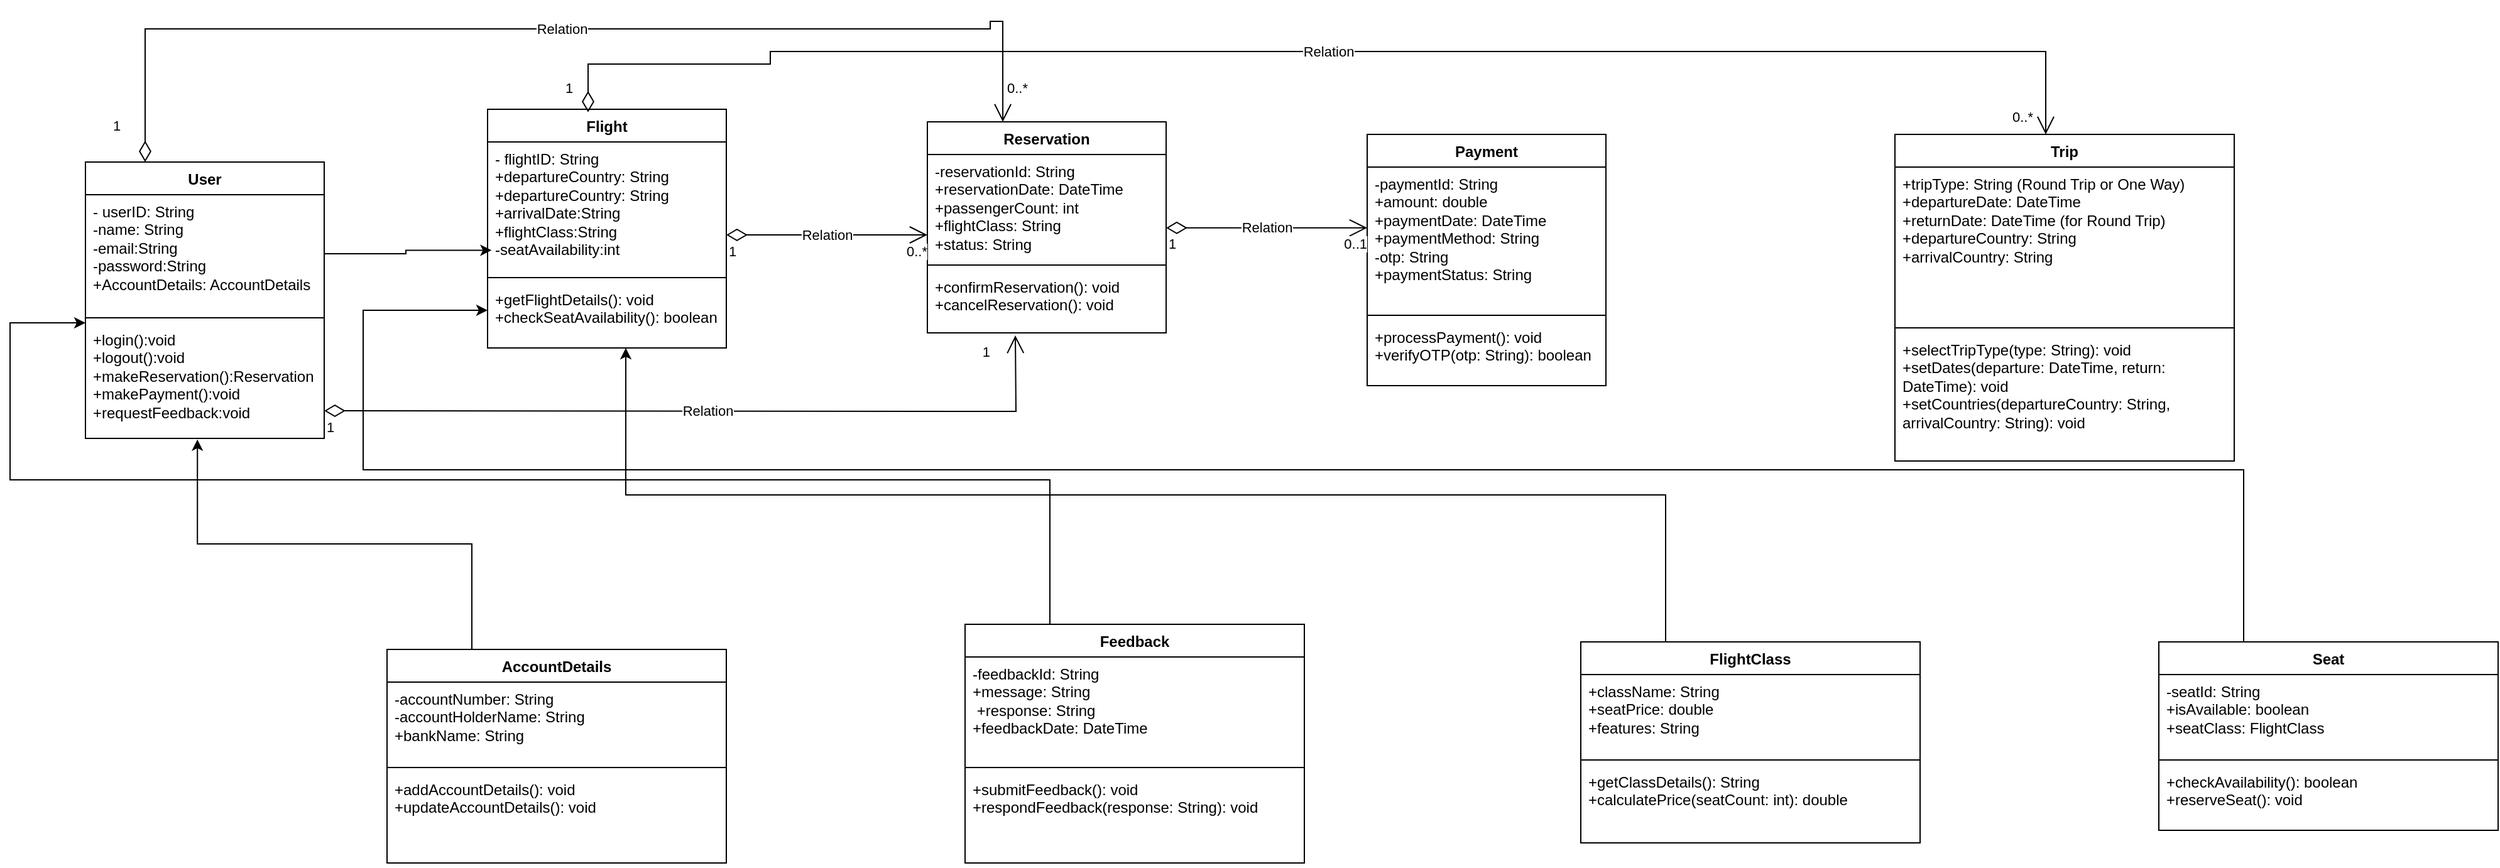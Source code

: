<mxfile version="24.8.1">
  <diagram name="Page-1" id="bI9QpSKkZi_DiktnBs_3">
    <mxGraphModel dx="1764" dy="1029" grid="1" gridSize="10" guides="1" tooltips="1" connect="1" arrows="1" fold="1" page="1" pageScale="1" pageWidth="827" pageHeight="1169" math="0" shadow="0">
      <root>
        <mxCell id="0" />
        <mxCell id="1" parent="0" />
        <mxCell id="_gcxAdwOqY6q5mrxqKlH-1" value="User" style="swimlane;fontStyle=1;align=center;verticalAlign=top;childLayout=stackLayout;horizontal=1;startSize=26;horizontalStack=0;resizeParent=1;resizeParentMax=0;resizeLast=0;collapsible=1;marginBottom=0;whiteSpace=wrap;html=1;" vertex="1" parent="1">
          <mxGeometry x="70" y="202" width="190" height="220" as="geometry" />
        </mxCell>
        <mxCell id="_gcxAdwOqY6q5mrxqKlH-2" value="- userID: String&lt;div&gt;-name: String&lt;/div&gt;&lt;div&gt;-email:String&lt;/div&gt;&lt;div&gt;-password:String&lt;/div&gt;&lt;div&gt;+AccountDetails: AccountDetails&lt;br&gt;&lt;div&gt;&lt;br&gt;&lt;/div&gt;&lt;/div&gt;" style="text;strokeColor=none;fillColor=none;align=left;verticalAlign=top;spacingLeft=4;spacingRight=4;overflow=hidden;rotatable=0;points=[[0,0.5],[1,0.5]];portConstraint=eastwest;whiteSpace=wrap;html=1;" vertex="1" parent="_gcxAdwOqY6q5mrxqKlH-1">
          <mxGeometry y="26" width="190" height="94" as="geometry" />
        </mxCell>
        <mxCell id="_gcxAdwOqY6q5mrxqKlH-3" value="" style="line;strokeWidth=1;fillColor=none;align=left;verticalAlign=middle;spacingTop=-1;spacingLeft=3;spacingRight=3;rotatable=0;labelPosition=right;points=[];portConstraint=eastwest;strokeColor=inherit;" vertex="1" parent="_gcxAdwOqY6q5mrxqKlH-1">
          <mxGeometry y="120" width="190" height="8" as="geometry" />
        </mxCell>
        <mxCell id="_gcxAdwOqY6q5mrxqKlH-4" value="+login():void&lt;div&gt;+logout():void&lt;/div&gt;&lt;div&gt;+makeReservation():Reservation&lt;/div&gt;&lt;div&gt;+makePayment():void&lt;/div&gt;&lt;div&gt;+requestFeedback:void&lt;/div&gt;" style="text;strokeColor=none;fillColor=none;align=left;verticalAlign=top;spacingLeft=4;spacingRight=4;overflow=hidden;rotatable=0;points=[[0,0.5],[1,0.5]];portConstraint=eastwest;whiteSpace=wrap;html=1;" vertex="1" parent="_gcxAdwOqY6q5mrxqKlH-1">
          <mxGeometry y="128" width="190" height="92" as="geometry" />
        </mxCell>
        <mxCell id="_gcxAdwOqY6q5mrxqKlH-5" value="Flight" style="swimlane;fontStyle=1;align=center;verticalAlign=top;childLayout=stackLayout;horizontal=1;startSize=26;horizontalStack=0;resizeParent=1;resizeParentMax=0;resizeLast=0;collapsible=1;marginBottom=0;whiteSpace=wrap;html=1;" vertex="1" parent="1">
          <mxGeometry x="390" y="160" width="190" height="190" as="geometry" />
        </mxCell>
        <mxCell id="_gcxAdwOqY6q5mrxqKlH-6" value="- flightID: String&lt;div&gt;+departureCountry: String&lt;/div&gt;&lt;div&gt;&lt;div&gt;+departureCountry: String&lt;/div&gt;&lt;/div&gt;&lt;div&gt;+arrivalDate:String&lt;/div&gt;&lt;div&gt;&lt;span style=&quot;background-color: initial;&quot;&gt;+flightClass:String&lt;/span&gt;&lt;/div&gt;&lt;div&gt;-seatAvailability:int&lt;/div&gt;" style="text;strokeColor=none;fillColor=none;align=left;verticalAlign=top;spacingLeft=4;spacingRight=4;overflow=hidden;rotatable=0;points=[[0,0.5],[1,0.5]];portConstraint=eastwest;whiteSpace=wrap;html=1;" vertex="1" parent="_gcxAdwOqY6q5mrxqKlH-5">
          <mxGeometry y="26" width="190" height="104" as="geometry" />
        </mxCell>
        <mxCell id="_gcxAdwOqY6q5mrxqKlH-7" value="" style="line;strokeWidth=1;fillColor=none;align=left;verticalAlign=middle;spacingTop=-1;spacingLeft=3;spacingRight=3;rotatable=0;labelPosition=right;points=[];portConstraint=eastwest;strokeColor=inherit;" vertex="1" parent="_gcxAdwOqY6q5mrxqKlH-5">
          <mxGeometry y="130" width="190" height="8" as="geometry" />
        </mxCell>
        <mxCell id="_gcxAdwOqY6q5mrxqKlH-8" value="+getFlightDetails(): void&lt;br/&gt;+checkSeatAvailability(): boolean" style="text;strokeColor=none;fillColor=none;align=left;verticalAlign=top;spacingLeft=4;spacingRight=4;overflow=hidden;rotatable=0;points=[[0,0.5],[1,0.5]];portConstraint=eastwest;whiteSpace=wrap;html=1;" vertex="1" parent="_gcxAdwOqY6q5mrxqKlH-5">
          <mxGeometry y="138" width="190" height="52" as="geometry" />
        </mxCell>
        <mxCell id="_gcxAdwOqY6q5mrxqKlH-9" value="Reservation" style="swimlane;fontStyle=1;align=center;verticalAlign=top;childLayout=stackLayout;horizontal=1;startSize=26;horizontalStack=0;resizeParent=1;resizeParentMax=0;resizeLast=0;collapsible=1;marginBottom=0;whiteSpace=wrap;html=1;" vertex="1" parent="1">
          <mxGeometry x="740" y="170" width="190" height="168" as="geometry" />
        </mxCell>
        <mxCell id="_gcxAdwOqY6q5mrxqKlH-10" value="-reservationId: String&lt;br/&gt;+reservationDate: DateTime&lt;br/&gt;+passengerCount: int&lt;br/&gt;+flightClass: String&lt;div&gt;+status: String&lt;br&gt;&lt;/div&gt;" style="text;strokeColor=none;fillColor=none;align=left;verticalAlign=top;spacingLeft=4;spacingRight=4;overflow=hidden;rotatable=0;points=[[0,0.5],[1,0.5]];portConstraint=eastwest;whiteSpace=wrap;html=1;" vertex="1" parent="_gcxAdwOqY6q5mrxqKlH-9">
          <mxGeometry y="26" width="190" height="84" as="geometry" />
        </mxCell>
        <mxCell id="_gcxAdwOqY6q5mrxqKlH-11" value="" style="line;strokeWidth=1;fillColor=none;align=left;verticalAlign=middle;spacingTop=-1;spacingLeft=3;spacingRight=3;rotatable=0;labelPosition=right;points=[];portConstraint=eastwest;strokeColor=inherit;" vertex="1" parent="_gcxAdwOqY6q5mrxqKlH-9">
          <mxGeometry y="110" width="190" height="8" as="geometry" />
        </mxCell>
        <mxCell id="_gcxAdwOqY6q5mrxqKlH-12" value="+confirmReservation(): void&lt;br/&gt;+cancelReservation(): void" style="text;strokeColor=none;fillColor=none;align=left;verticalAlign=top;spacingLeft=4;spacingRight=4;overflow=hidden;rotatable=0;points=[[0,0.5],[1,0.5]];portConstraint=eastwest;whiteSpace=wrap;html=1;" vertex="1" parent="_gcxAdwOqY6q5mrxqKlH-9">
          <mxGeometry y="118" width="190" height="50" as="geometry" />
        </mxCell>
        <mxCell id="_gcxAdwOqY6q5mrxqKlH-13" value="Payment" style="swimlane;fontStyle=1;align=center;verticalAlign=top;childLayout=stackLayout;horizontal=1;startSize=26;horizontalStack=0;resizeParent=1;resizeParentMax=0;resizeLast=0;collapsible=1;marginBottom=0;whiteSpace=wrap;html=1;" vertex="1" parent="1">
          <mxGeometry x="1090" y="180" width="190" height="200" as="geometry" />
        </mxCell>
        <mxCell id="_gcxAdwOqY6q5mrxqKlH-14" value="&lt;div&gt;-paymentId: String&lt;br/&gt;+amount: double&lt;br/&gt;+paymentDate: DateTime&lt;br/&gt;+paymentMethod: String&lt;br/&gt;-otp: String&lt;br/&gt;+paymentStatus: String&lt;br&gt;&lt;/div&gt;" style="text;strokeColor=none;fillColor=none;align=left;verticalAlign=top;spacingLeft=4;spacingRight=4;overflow=hidden;rotatable=0;points=[[0,0.5],[1,0.5]];portConstraint=eastwest;whiteSpace=wrap;html=1;" vertex="1" parent="_gcxAdwOqY6q5mrxqKlH-13">
          <mxGeometry y="26" width="190" height="114" as="geometry" />
        </mxCell>
        <mxCell id="_gcxAdwOqY6q5mrxqKlH-15" value="" style="line;strokeWidth=1;fillColor=none;align=left;verticalAlign=middle;spacingTop=-1;spacingLeft=3;spacingRight=3;rotatable=0;labelPosition=right;points=[];portConstraint=eastwest;strokeColor=inherit;" vertex="1" parent="_gcxAdwOqY6q5mrxqKlH-13">
          <mxGeometry y="140" width="190" height="8" as="geometry" />
        </mxCell>
        <mxCell id="_gcxAdwOqY6q5mrxqKlH-16" value="+processPayment(): void&lt;br/&gt;+verifyOTP(otp: String): boolean" style="text;strokeColor=none;fillColor=none;align=left;verticalAlign=top;spacingLeft=4;spacingRight=4;overflow=hidden;rotatable=0;points=[[0,0.5],[1,0.5]];portConstraint=eastwest;whiteSpace=wrap;html=1;" vertex="1" parent="_gcxAdwOqY6q5mrxqKlH-13">
          <mxGeometry y="148" width="190" height="52" as="geometry" />
        </mxCell>
        <mxCell id="_gcxAdwOqY6q5mrxqKlH-32" value="Trip" style="swimlane;fontStyle=1;align=center;verticalAlign=top;childLayout=stackLayout;horizontal=1;startSize=26;horizontalStack=0;resizeParent=1;resizeParentMax=0;resizeLast=0;collapsible=1;marginBottom=0;whiteSpace=wrap;html=1;" vertex="1" parent="1">
          <mxGeometry x="1510" y="180" width="270" height="260" as="geometry" />
        </mxCell>
        <mxCell id="_gcxAdwOqY6q5mrxqKlH-33" value="&lt;div&gt;+tripType: String (Round Trip or One Way)&lt;br/&gt;+departureDate: DateTime&lt;br/&gt;+returnDate: DateTime (for Round Trip)&lt;br/&gt;+departureCountry: String&lt;br/&gt;+arrivalCountry: String&lt;br&gt;&lt;/div&gt;" style="text;strokeColor=none;fillColor=none;align=left;verticalAlign=top;spacingLeft=4;spacingRight=4;overflow=hidden;rotatable=0;points=[[0,0.5],[1,0.5]];portConstraint=eastwest;whiteSpace=wrap;html=1;" vertex="1" parent="_gcxAdwOqY6q5mrxqKlH-32">
          <mxGeometry y="26" width="270" height="124" as="geometry" />
        </mxCell>
        <mxCell id="_gcxAdwOqY6q5mrxqKlH-34" value="" style="line;strokeWidth=1;fillColor=none;align=left;verticalAlign=middle;spacingTop=-1;spacingLeft=3;spacingRight=3;rotatable=0;labelPosition=right;points=[];portConstraint=eastwest;strokeColor=inherit;" vertex="1" parent="_gcxAdwOqY6q5mrxqKlH-32">
          <mxGeometry y="150" width="270" height="8" as="geometry" />
        </mxCell>
        <mxCell id="_gcxAdwOqY6q5mrxqKlH-35" value="+selectTripType(type: String): void&lt;br/&gt;+setDates(departure: DateTime, return: DateTime): void&lt;br/&gt;+setCountries(departureCountry: String, arrivalCountry: String): void" style="text;strokeColor=none;fillColor=none;align=left;verticalAlign=top;spacingLeft=4;spacingRight=4;overflow=hidden;rotatable=0;points=[[0,0.5],[1,0.5]];portConstraint=eastwest;whiteSpace=wrap;html=1;" vertex="1" parent="_gcxAdwOqY6q5mrxqKlH-32">
          <mxGeometry y="158" width="270" height="102" as="geometry" />
        </mxCell>
        <mxCell id="_gcxAdwOqY6q5mrxqKlH-36" value="AccountDetails" style="swimlane;fontStyle=1;align=center;verticalAlign=top;childLayout=stackLayout;horizontal=1;startSize=26;horizontalStack=0;resizeParent=1;resizeParentMax=0;resizeLast=0;collapsible=1;marginBottom=0;whiteSpace=wrap;html=1;" vertex="1" parent="1">
          <mxGeometry x="310" y="590" width="270" height="170" as="geometry" />
        </mxCell>
        <mxCell id="_gcxAdwOqY6q5mrxqKlH-37" value="&lt;div&gt;-accountNumber: String&amp;nbsp;&lt;/div&gt;&lt;div&gt;-accountHolderName: String&amp;nbsp;&lt;/div&gt;&lt;div&gt;+bankName: String&lt;br&gt;&lt;/div&gt;" style="text;strokeColor=none;fillColor=none;align=left;verticalAlign=top;spacingLeft=4;spacingRight=4;overflow=hidden;rotatable=0;points=[[0,0.5],[1,0.5]];portConstraint=eastwest;whiteSpace=wrap;html=1;" vertex="1" parent="_gcxAdwOqY6q5mrxqKlH-36">
          <mxGeometry y="26" width="270" height="64" as="geometry" />
        </mxCell>
        <mxCell id="_gcxAdwOqY6q5mrxqKlH-38" value="" style="line;strokeWidth=1;fillColor=none;align=left;verticalAlign=middle;spacingTop=-1;spacingLeft=3;spacingRight=3;rotatable=0;labelPosition=right;points=[];portConstraint=eastwest;strokeColor=inherit;" vertex="1" parent="_gcxAdwOqY6q5mrxqKlH-36">
          <mxGeometry y="90" width="270" height="8" as="geometry" />
        </mxCell>
        <mxCell id="_gcxAdwOqY6q5mrxqKlH-39" value="+addAccountDetails(): void&lt;br/&gt;+updateAccountDetails(): void" style="text;strokeColor=none;fillColor=none;align=left;verticalAlign=top;spacingLeft=4;spacingRight=4;overflow=hidden;rotatable=0;points=[[0,0.5],[1,0.5]];portConstraint=eastwest;whiteSpace=wrap;html=1;" vertex="1" parent="_gcxAdwOqY6q5mrxqKlH-36">
          <mxGeometry y="98" width="270" height="72" as="geometry" />
        </mxCell>
        <mxCell id="_gcxAdwOqY6q5mrxqKlH-89" style="edgeStyle=orthogonalEdgeStyle;rounded=0;orthogonalLoop=1;jettySize=auto;html=1;exitX=0.25;exitY=0;exitDx=0;exitDy=0;entryX=0;entryY=0;entryDx=0;entryDy=0;entryPerimeter=0;" edge="1" parent="1" source="_gcxAdwOqY6q5mrxqKlH-40" target="_gcxAdwOqY6q5mrxqKlH-4">
          <mxGeometry relative="1" as="geometry">
            <mxPoint x="10" y="340" as="targetPoint" />
            <Array as="points">
              <mxPoint x="838" y="455" />
              <mxPoint x="10" y="455" />
              <mxPoint x="10" y="330" />
            </Array>
          </mxGeometry>
        </mxCell>
        <mxCell id="_gcxAdwOqY6q5mrxqKlH-40" value="Feedback" style="swimlane;fontStyle=1;align=center;verticalAlign=top;childLayout=stackLayout;horizontal=1;startSize=26;horizontalStack=0;resizeParent=1;resizeParentMax=0;resizeLast=0;collapsible=1;marginBottom=0;whiteSpace=wrap;html=1;" vertex="1" parent="1">
          <mxGeometry x="770" y="570" width="270" height="190" as="geometry" />
        </mxCell>
        <mxCell id="_gcxAdwOqY6q5mrxqKlH-41" value="&lt;div&gt;-feedbackId: String&amp;nbsp;&lt;/div&gt;&lt;div&gt;+message: String&lt;/div&gt;&lt;div&gt;&amp;nbsp;+response: String&amp;nbsp;&lt;/div&gt;&lt;div&gt;+feedbackDate: DateTime&lt;br&gt;&lt;/div&gt;" style="text;strokeColor=none;fillColor=none;align=left;verticalAlign=top;spacingLeft=4;spacingRight=4;overflow=hidden;rotatable=0;points=[[0,0.5],[1,0.5]];portConstraint=eastwest;whiteSpace=wrap;html=1;" vertex="1" parent="_gcxAdwOqY6q5mrxqKlH-40">
          <mxGeometry y="26" width="270" height="84" as="geometry" />
        </mxCell>
        <mxCell id="_gcxAdwOqY6q5mrxqKlH-42" value="" style="line;strokeWidth=1;fillColor=none;align=left;verticalAlign=middle;spacingTop=-1;spacingLeft=3;spacingRight=3;rotatable=0;labelPosition=right;points=[];portConstraint=eastwest;strokeColor=inherit;" vertex="1" parent="_gcxAdwOqY6q5mrxqKlH-40">
          <mxGeometry y="110" width="270" height="8" as="geometry" />
        </mxCell>
        <mxCell id="_gcxAdwOqY6q5mrxqKlH-43" value="+submitFeedback(): void&lt;br/&gt;+respondFeedback(response: String): void" style="text;strokeColor=none;fillColor=none;align=left;verticalAlign=top;spacingLeft=4;spacingRight=4;overflow=hidden;rotatable=0;points=[[0,0.5],[1,0.5]];portConstraint=eastwest;whiteSpace=wrap;html=1;" vertex="1" parent="_gcxAdwOqY6q5mrxqKlH-40">
          <mxGeometry y="118" width="270" height="72" as="geometry" />
        </mxCell>
        <mxCell id="_gcxAdwOqY6q5mrxqKlH-44" value="FlightClass" style="swimlane;fontStyle=1;align=center;verticalAlign=top;childLayout=stackLayout;horizontal=1;startSize=26;horizontalStack=0;resizeParent=1;resizeParentMax=0;resizeLast=0;collapsible=1;marginBottom=0;whiteSpace=wrap;html=1;" vertex="1" parent="1">
          <mxGeometry x="1260" y="584" width="270" height="160" as="geometry" />
        </mxCell>
        <mxCell id="_gcxAdwOqY6q5mrxqKlH-45" value="&lt;div&gt;+className: String&amp;nbsp;&lt;/div&gt;&lt;div&gt;+seatPrice: double&amp;nbsp;&lt;/div&gt;&lt;div&gt;+features: String&lt;br&gt;&lt;/div&gt;" style="text;strokeColor=none;fillColor=none;align=left;verticalAlign=top;spacingLeft=4;spacingRight=4;overflow=hidden;rotatable=0;points=[[0,0.5],[1,0.5]];portConstraint=eastwest;whiteSpace=wrap;html=1;" vertex="1" parent="_gcxAdwOqY6q5mrxqKlH-44">
          <mxGeometry y="26" width="270" height="64" as="geometry" />
        </mxCell>
        <mxCell id="_gcxAdwOqY6q5mrxqKlH-46" value="" style="line;strokeWidth=1;fillColor=none;align=left;verticalAlign=middle;spacingTop=-1;spacingLeft=3;spacingRight=3;rotatable=0;labelPosition=right;points=[];portConstraint=eastwest;strokeColor=inherit;" vertex="1" parent="_gcxAdwOqY6q5mrxqKlH-44">
          <mxGeometry y="90" width="270" height="8" as="geometry" />
        </mxCell>
        <mxCell id="_gcxAdwOqY6q5mrxqKlH-47" value="+getClassDetails(): String&lt;br/&gt;+calculatePrice(seatCount: int): double" style="text;strokeColor=none;fillColor=none;align=left;verticalAlign=top;spacingLeft=4;spacingRight=4;overflow=hidden;rotatable=0;points=[[0,0.5],[1,0.5]];portConstraint=eastwest;whiteSpace=wrap;html=1;" vertex="1" parent="_gcxAdwOqY6q5mrxqKlH-44">
          <mxGeometry y="98" width="270" height="62" as="geometry" />
        </mxCell>
        <mxCell id="_gcxAdwOqY6q5mrxqKlH-84" style="edgeStyle=orthogonalEdgeStyle;rounded=0;orthogonalLoop=1;jettySize=auto;html=1;exitX=0.25;exitY=0;exitDx=0;exitDy=0;entryX=0;entryY=0.423;entryDx=0;entryDy=0;entryPerimeter=0;" edge="1" parent="1" source="_gcxAdwOqY6q5mrxqKlH-49" target="_gcxAdwOqY6q5mrxqKlH-8">
          <mxGeometry relative="1" as="geometry">
            <mxPoint x="290" y="310" as="targetPoint" />
            <Array as="points">
              <mxPoint x="1788" y="447" />
              <mxPoint x="291" y="447" />
              <mxPoint x="291" y="320" />
            </Array>
          </mxGeometry>
        </mxCell>
        <mxCell id="_gcxAdwOqY6q5mrxqKlH-49" value="Seat" style="swimlane;fontStyle=1;align=center;verticalAlign=top;childLayout=stackLayout;horizontal=1;startSize=26;horizontalStack=0;resizeParent=1;resizeParentMax=0;resizeLast=0;collapsible=1;marginBottom=0;whiteSpace=wrap;html=1;" vertex="1" parent="1">
          <mxGeometry x="1720" y="584" width="270" height="150" as="geometry" />
        </mxCell>
        <mxCell id="_gcxAdwOqY6q5mrxqKlH-50" value="&lt;div&gt;-seatId: String&amp;nbsp;&lt;/div&gt;&lt;div&gt;+isAvailable: boolean&lt;/div&gt;&lt;div&gt;+seatClass: FlightClass&lt;br&gt;&lt;/div&gt;" style="text;strokeColor=none;fillColor=none;align=left;verticalAlign=top;spacingLeft=4;spacingRight=4;overflow=hidden;rotatable=0;points=[[0,0.5],[1,0.5]];portConstraint=eastwest;whiteSpace=wrap;html=1;" vertex="1" parent="_gcxAdwOqY6q5mrxqKlH-49">
          <mxGeometry y="26" width="270" height="64" as="geometry" />
        </mxCell>
        <mxCell id="_gcxAdwOqY6q5mrxqKlH-51" value="" style="line;strokeWidth=1;fillColor=none;align=left;verticalAlign=middle;spacingTop=-1;spacingLeft=3;spacingRight=3;rotatable=0;labelPosition=right;points=[];portConstraint=eastwest;strokeColor=inherit;" vertex="1" parent="_gcxAdwOqY6q5mrxqKlH-49">
          <mxGeometry y="90" width="270" height="8" as="geometry" />
        </mxCell>
        <mxCell id="_gcxAdwOqY6q5mrxqKlH-52" value="+checkAvailability(): boolean&amp;nbsp;&lt;div&gt;+reserveSeat(): void&lt;/div&gt;" style="text;strokeColor=none;fillColor=none;align=left;verticalAlign=top;spacingLeft=4;spacingRight=4;overflow=hidden;rotatable=0;points=[[0,0.5],[1,0.5]];portConstraint=eastwest;whiteSpace=wrap;html=1;" vertex="1" parent="_gcxAdwOqY6q5mrxqKlH-49">
          <mxGeometry y="98" width="270" height="52" as="geometry" />
        </mxCell>
        <mxCell id="_gcxAdwOqY6q5mrxqKlH-57" style="edgeStyle=orthogonalEdgeStyle;rounded=0;orthogonalLoop=1;jettySize=auto;html=1;exitX=1;exitY=0.5;exitDx=0;exitDy=0;entryX=0.017;entryY=0.829;entryDx=0;entryDy=0;entryPerimeter=0;" edge="1" parent="1" source="_gcxAdwOqY6q5mrxqKlH-2" target="_gcxAdwOqY6q5mrxqKlH-6">
          <mxGeometry relative="1" as="geometry" />
        </mxCell>
        <mxCell id="_gcxAdwOqY6q5mrxqKlH-58" value="Relation" style="endArrow=open;html=1;endSize=12;startArrow=diamondThin;startSize=14;startFill=0;edgeStyle=orthogonalEdgeStyle;rounded=0;exitX=0.25;exitY=0;exitDx=0;exitDy=0;entryX=0.316;entryY=0;entryDx=0;entryDy=0;entryPerimeter=0;" edge="1" parent="1" source="_gcxAdwOqY6q5mrxqKlH-1" target="_gcxAdwOqY6q5mrxqKlH-9">
          <mxGeometry relative="1" as="geometry">
            <mxPoint x="120" y="160" as="sourcePoint" />
            <mxPoint x="800" y="90" as="targetPoint" />
            <Array as="points">
              <mxPoint x="117" y="96" />
              <mxPoint x="790" y="96" />
              <mxPoint x="790" y="90" />
              <mxPoint x="800" y="90" />
            </Array>
          </mxGeometry>
        </mxCell>
        <mxCell id="_gcxAdwOqY6q5mrxqKlH-59" value="1" style="edgeLabel;resizable=0;html=1;align=left;verticalAlign=top;" connectable="0" vertex="1" parent="_gcxAdwOqY6q5mrxqKlH-58">
          <mxGeometry x="-1" relative="1" as="geometry">
            <mxPoint x="-27" y="-42" as="offset" />
          </mxGeometry>
        </mxCell>
        <mxCell id="_gcxAdwOqY6q5mrxqKlH-60" value="0..*" style="edgeLabel;resizable=0;html=1;align=right;verticalAlign=top;" connectable="0" vertex="1" parent="_gcxAdwOqY6q5mrxqKlH-58">
          <mxGeometry x="1" relative="1" as="geometry">
            <mxPoint x="20" y="-40" as="offset" />
          </mxGeometry>
        </mxCell>
        <mxCell id="_gcxAdwOqY6q5mrxqKlH-65" value="Relation" style="endArrow=open;html=1;endSize=12;startArrow=diamondThin;startSize=14;startFill=0;edgeStyle=orthogonalEdgeStyle;rounded=0;" edge="1" parent="1">
          <mxGeometry relative="1" as="geometry">
            <mxPoint x="580" y="260" as="sourcePoint" />
            <mxPoint x="740" y="260" as="targetPoint" />
          </mxGeometry>
        </mxCell>
        <mxCell id="_gcxAdwOqY6q5mrxqKlH-66" value="1" style="edgeLabel;resizable=0;html=1;align=left;verticalAlign=top;" connectable="0" vertex="1" parent="_gcxAdwOqY6q5mrxqKlH-65">
          <mxGeometry x="-1" relative="1" as="geometry" />
        </mxCell>
        <mxCell id="_gcxAdwOqY6q5mrxqKlH-67" value="0..*" style="edgeLabel;resizable=0;html=1;align=right;verticalAlign=top;" connectable="0" vertex="1" parent="_gcxAdwOqY6q5mrxqKlH-65">
          <mxGeometry x="1" relative="1" as="geometry" />
        </mxCell>
        <mxCell id="_gcxAdwOqY6q5mrxqKlH-71" value="Relation" style="endArrow=open;html=1;endSize=12;startArrow=diamondThin;startSize=14;startFill=0;edgeStyle=orthogonalEdgeStyle;rounded=0;" edge="1" parent="1">
          <mxGeometry relative="1" as="geometry">
            <mxPoint x="930" y="254.41" as="sourcePoint" />
            <mxPoint x="1090" y="254.41" as="targetPoint" />
          </mxGeometry>
        </mxCell>
        <mxCell id="_gcxAdwOqY6q5mrxqKlH-72" value="1" style="edgeLabel;resizable=0;html=1;align=left;verticalAlign=top;" connectable="0" vertex="1" parent="_gcxAdwOqY6q5mrxqKlH-71">
          <mxGeometry x="-1" relative="1" as="geometry" />
        </mxCell>
        <mxCell id="_gcxAdwOqY6q5mrxqKlH-73" value="0..1" style="edgeLabel;resizable=0;html=1;align=right;verticalAlign=top;" connectable="0" vertex="1" parent="_gcxAdwOqY6q5mrxqKlH-71">
          <mxGeometry x="1" relative="1" as="geometry" />
        </mxCell>
        <mxCell id="_gcxAdwOqY6q5mrxqKlH-74" value="Relation" style="endArrow=open;html=1;endSize=12;startArrow=diamondThin;startSize=14;startFill=0;edgeStyle=orthogonalEdgeStyle;rounded=0;" edge="1" parent="1">
          <mxGeometry relative="1" as="geometry">
            <mxPoint x="260" y="400" as="sourcePoint" />
            <mxPoint x="810" y="340" as="targetPoint" />
          </mxGeometry>
        </mxCell>
        <mxCell id="_gcxAdwOqY6q5mrxqKlH-75" value="1" style="edgeLabel;resizable=0;html=1;align=left;verticalAlign=top;" connectable="0" vertex="1" parent="_gcxAdwOqY6q5mrxqKlH-74">
          <mxGeometry x="-1" relative="1" as="geometry" />
        </mxCell>
        <mxCell id="_gcxAdwOqY6q5mrxqKlH-76" value="1" style="edgeLabel;resizable=0;html=1;align=right;verticalAlign=top;" connectable="0" vertex="1" parent="_gcxAdwOqY6q5mrxqKlH-74">
          <mxGeometry x="1" relative="1" as="geometry">
            <mxPoint x="-20" as="offset" />
          </mxGeometry>
        </mxCell>
        <mxCell id="_gcxAdwOqY6q5mrxqKlH-77" value="Relation" style="endArrow=open;html=1;endSize=12;startArrow=diamondThin;startSize=14;startFill=0;edgeStyle=orthogonalEdgeStyle;rounded=0;exitX=0.396;exitY=-0.012;exitDx=0;exitDy=0;exitPerimeter=0;" edge="1" parent="1">
          <mxGeometry relative="1" as="geometry">
            <mxPoint x="470.0" y="162.4" as="sourcePoint" />
            <mxPoint x="1630" y="180" as="targetPoint" />
            <Array as="points">
              <mxPoint x="470" y="124" />
              <mxPoint x="615" y="124" />
              <mxPoint x="615" y="114" />
              <mxPoint x="1630" y="114" />
              <mxPoint x="1630" y="180" />
            </Array>
          </mxGeometry>
        </mxCell>
        <mxCell id="_gcxAdwOqY6q5mrxqKlH-78" value="1" style="edgeLabel;resizable=0;html=1;align=left;verticalAlign=top;" connectable="0" vertex="1" parent="_gcxAdwOqY6q5mrxqKlH-77">
          <mxGeometry x="-1" relative="1" as="geometry">
            <mxPoint x="-20" y="-32" as="offset" />
          </mxGeometry>
        </mxCell>
        <mxCell id="_gcxAdwOqY6q5mrxqKlH-79" value="0..*" style="edgeLabel;resizable=0;html=1;align=right;verticalAlign=top;" connectable="0" vertex="1" parent="_gcxAdwOqY6q5mrxqKlH-77">
          <mxGeometry x="1" relative="1" as="geometry">
            <mxPoint x="-10" y="-27" as="offset" />
          </mxGeometry>
        </mxCell>
        <mxCell id="_gcxAdwOqY6q5mrxqKlH-81" style="edgeStyle=orthogonalEdgeStyle;rounded=0;orthogonalLoop=1;jettySize=auto;html=1;exitX=0.25;exitY=0;exitDx=0;exitDy=0;entryX=0.469;entryY=1.009;entryDx=0;entryDy=0;entryPerimeter=0;" edge="1" parent="1" source="_gcxAdwOqY6q5mrxqKlH-36" target="_gcxAdwOqY6q5mrxqKlH-4">
          <mxGeometry relative="1" as="geometry" />
        </mxCell>
        <mxCell id="_gcxAdwOqY6q5mrxqKlH-85" style="edgeStyle=orthogonalEdgeStyle;rounded=0;orthogonalLoop=1;jettySize=auto;html=1;exitX=0.25;exitY=0;exitDx=0;exitDy=0;entryX=0.579;entryY=1;entryDx=0;entryDy=0;entryPerimeter=0;" edge="1" parent="1" source="_gcxAdwOqY6q5mrxqKlH-44" target="_gcxAdwOqY6q5mrxqKlH-8">
          <mxGeometry relative="1" as="geometry" />
        </mxCell>
      </root>
    </mxGraphModel>
  </diagram>
</mxfile>
